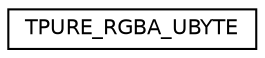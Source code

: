 digraph "Graphical Class Hierarchy"
{
 // LATEX_PDF_SIZE
  edge [fontname="Helvetica",fontsize="10",labelfontname="Helvetica",labelfontsize="10"];
  node [fontname="Helvetica",fontsize="10",shape=record];
  rankdir="LR";
  Node0 [label="TPURE_RGBA_UBYTE",height=0.2,width=0.4,color="black", fillcolor="white", style="filled",URL="$struct_t_p_u_r_e___r_g_b_a___u_b_y_t_e.html",tooltip="Simple RGBA color [0-255]."];
}
